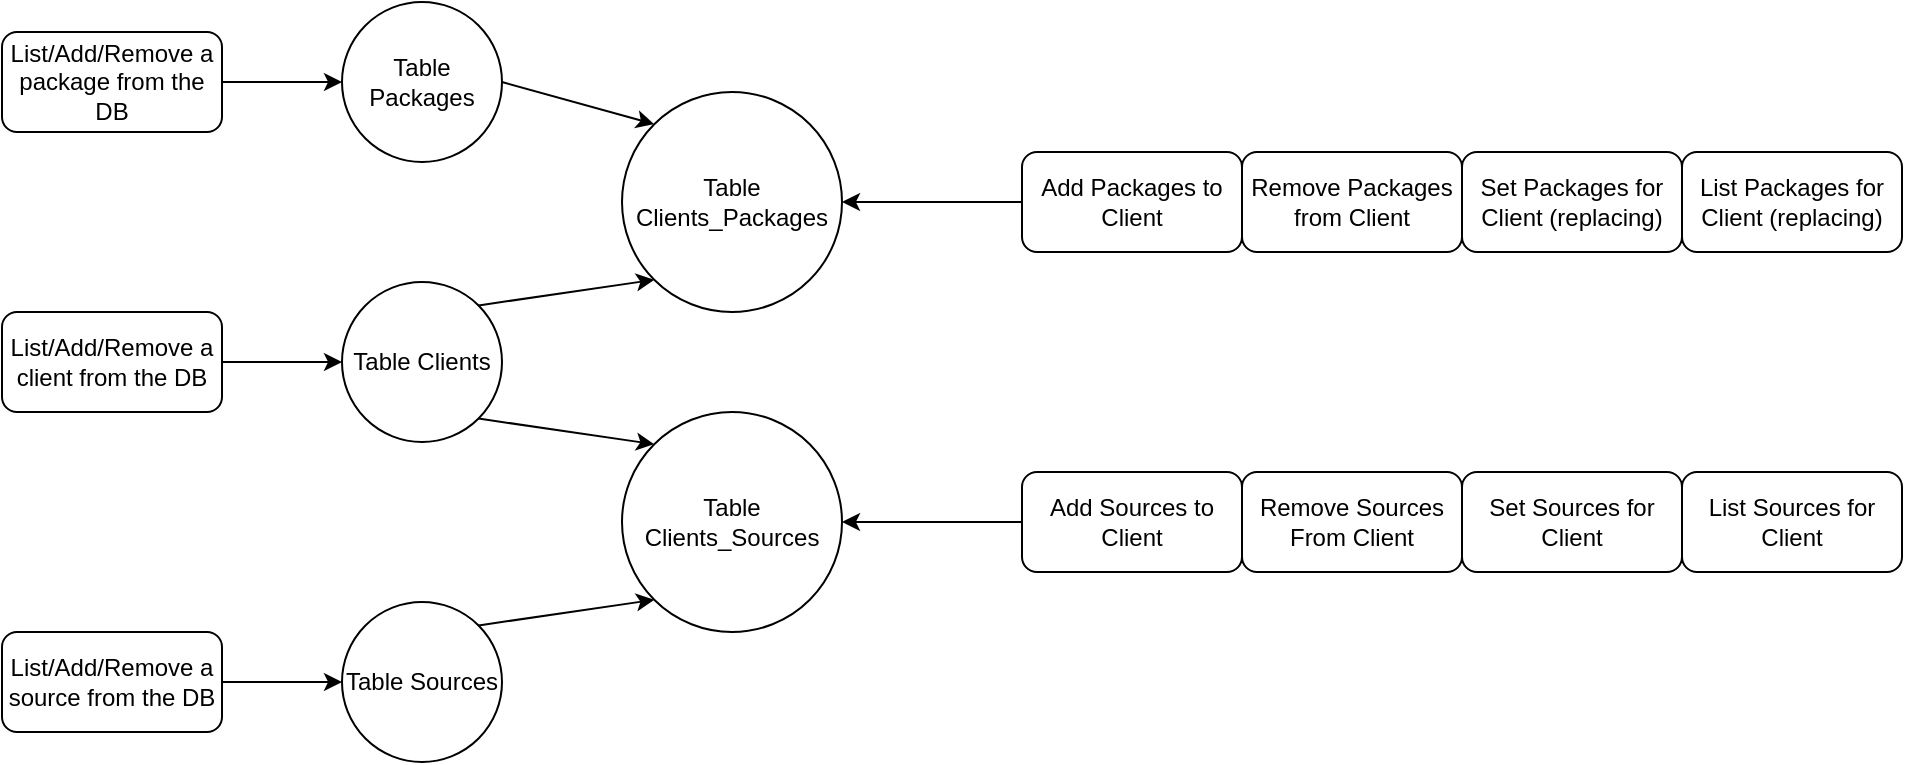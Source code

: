 <mxfile>
    <diagram id="LQHxfDu6KmJZ9oOYU_qm" name="Page-1">
        <mxGraphModel dx="2552" dy="638" grid="1" gridSize="10" guides="1" tooltips="1" connect="1" arrows="1" fold="1" page="1" pageScale="1" pageWidth="827" pageHeight="1169" math="0" shadow="0">
            <root>
                <mxCell id="0"/>
                <mxCell id="1" parent="0"/>
                <mxCell id="28" style="edgeStyle=none;html=1;exitX=0;exitY=0.5;exitDx=0;exitDy=0;entryX=1;entryY=0.5;entryDx=0;entryDy=0;" edge="1" parent="1" source="2" target="22">
                    <mxGeometry relative="1" as="geometry"/>
                </mxCell>
                <mxCell id="2" value="Add Packages to Client" style="rounded=1;whiteSpace=wrap;html=1;" vertex="1" parent="1">
                    <mxGeometry x="620" y="215" width="110" height="50" as="geometry"/>
                </mxCell>
                <mxCell id="24" style="edgeStyle=none;html=1;exitX=1;exitY=0.5;exitDx=0;exitDy=0;entryX=0;entryY=0;entryDx=0;entryDy=0;" edge="1" parent="1" source="4" target="22">
                    <mxGeometry relative="1" as="geometry"/>
                </mxCell>
                <mxCell id="4" value="Table Packages" style="ellipse;whiteSpace=wrap;html=1;aspect=fixed;" vertex="1" parent="1">
                    <mxGeometry x="280" y="140" width="80" height="80" as="geometry"/>
                </mxCell>
                <mxCell id="5" value="Remove Packages from Client" style="rounded=1;whiteSpace=wrap;html=1;" vertex="1" parent="1">
                    <mxGeometry x="730" y="215" width="110" height="50" as="geometry"/>
                </mxCell>
                <mxCell id="6" value="Set Packages for Client (replacing)" style="rounded=1;whiteSpace=wrap;html=1;" vertex="1" parent="1">
                    <mxGeometry x="840" y="215" width="110" height="50" as="geometry"/>
                </mxCell>
                <mxCell id="25" style="edgeStyle=none;html=1;exitX=1;exitY=0;exitDx=0;exitDy=0;entryX=0;entryY=1;entryDx=0;entryDy=0;" edge="1" parent="1" source="7" target="22">
                    <mxGeometry relative="1" as="geometry"/>
                </mxCell>
                <mxCell id="26" style="edgeStyle=none;html=1;exitX=1;exitY=1;exitDx=0;exitDy=0;entryX=0;entryY=0;entryDx=0;entryDy=0;" edge="1" parent="1" source="7" target="23">
                    <mxGeometry relative="1" as="geometry"/>
                </mxCell>
                <mxCell id="7" value="Table Clients" style="ellipse;whiteSpace=wrap;html=1;aspect=fixed;" vertex="1" parent="1">
                    <mxGeometry x="280" y="280" width="80" height="80" as="geometry"/>
                </mxCell>
                <mxCell id="27" style="edgeStyle=none;html=1;exitX=1;exitY=0;exitDx=0;exitDy=0;entryX=0;entryY=1;entryDx=0;entryDy=0;" edge="1" parent="1" source="8" target="23">
                    <mxGeometry relative="1" as="geometry"/>
                </mxCell>
                <mxCell id="8" value="Table Sources" style="ellipse;whiteSpace=wrap;html=1;aspect=fixed;" vertex="1" parent="1">
                    <mxGeometry x="280" y="440" width="80" height="80" as="geometry"/>
                </mxCell>
                <mxCell id="13" style="edgeStyle=none;html=1;exitX=1;exitY=0.5;exitDx=0;exitDy=0;entryX=0;entryY=0.5;entryDx=0;entryDy=0;" edge="1" parent="1" source="9" target="4">
                    <mxGeometry relative="1" as="geometry"/>
                </mxCell>
                <mxCell id="9" value="List/Add/Remove a package from the DB" style="rounded=1;whiteSpace=wrap;html=1;" vertex="1" parent="1">
                    <mxGeometry x="110" y="155" width="110" height="50" as="geometry"/>
                </mxCell>
                <mxCell id="12" style="edgeStyle=none;html=1;exitX=1;exitY=0.5;exitDx=0;exitDy=0;entryX=0;entryY=0.5;entryDx=0;entryDy=0;" edge="1" parent="1" source="10" target="7">
                    <mxGeometry relative="1" as="geometry"/>
                </mxCell>
                <mxCell id="10" value="List/Add/Remove a client from the DB" style="rounded=1;whiteSpace=wrap;html=1;" vertex="1" parent="1">
                    <mxGeometry x="110" y="295" width="110" height="50" as="geometry"/>
                </mxCell>
                <mxCell id="14" style="edgeStyle=none;html=1;exitX=1;exitY=0.5;exitDx=0;exitDy=0;entryX=0;entryY=0.5;entryDx=0;entryDy=0;" edge="1" parent="1" source="11" target="8">
                    <mxGeometry relative="1" as="geometry"/>
                </mxCell>
                <mxCell id="11" value="List/Add/Remove a source from the DB" style="rounded=1;whiteSpace=wrap;html=1;" vertex="1" parent="1">
                    <mxGeometry x="110" y="455" width="110" height="50" as="geometry"/>
                </mxCell>
                <mxCell id="29" style="edgeStyle=none;html=1;exitX=0;exitY=0.5;exitDx=0;exitDy=0;entryX=1;entryY=0.5;entryDx=0;entryDy=0;" edge="1" parent="1" source="17" target="23">
                    <mxGeometry relative="1" as="geometry"/>
                </mxCell>
                <mxCell id="17" value="Add Sources to Client" style="rounded=1;whiteSpace=wrap;html=1;" vertex="1" parent="1">
                    <mxGeometry x="620" y="375" width="110" height="50" as="geometry"/>
                </mxCell>
                <mxCell id="18" value="Remove Sources From Client" style="rounded=1;whiteSpace=wrap;html=1;" vertex="1" parent="1">
                    <mxGeometry x="730" y="375" width="110" height="50" as="geometry"/>
                </mxCell>
                <mxCell id="19" value="Set Sources for Client" style="rounded=1;whiteSpace=wrap;html=1;" vertex="1" parent="1">
                    <mxGeometry x="840" y="375" width="110" height="50" as="geometry"/>
                </mxCell>
                <mxCell id="22" value="Table Clients_Packages" style="ellipse;whiteSpace=wrap;html=1;aspect=fixed;" vertex="1" parent="1">
                    <mxGeometry x="420" y="185" width="110" height="110" as="geometry"/>
                </mxCell>
                <mxCell id="23" value="Table Clients_Sources" style="ellipse;whiteSpace=wrap;html=1;aspect=fixed;" vertex="1" parent="1">
                    <mxGeometry x="420" y="345" width="110" height="110" as="geometry"/>
                </mxCell>
                <mxCell id="30" value="List Packages for Client (replacing)" style="rounded=1;whiteSpace=wrap;html=1;" vertex="1" parent="1">
                    <mxGeometry x="950" y="215" width="110" height="50" as="geometry"/>
                </mxCell>
                <mxCell id="31" value="List Sources for Client" style="rounded=1;whiteSpace=wrap;html=1;" vertex="1" parent="1">
                    <mxGeometry x="950" y="375" width="110" height="50" as="geometry"/>
                </mxCell>
            </root>
        </mxGraphModel>
    </diagram>
</mxfile>